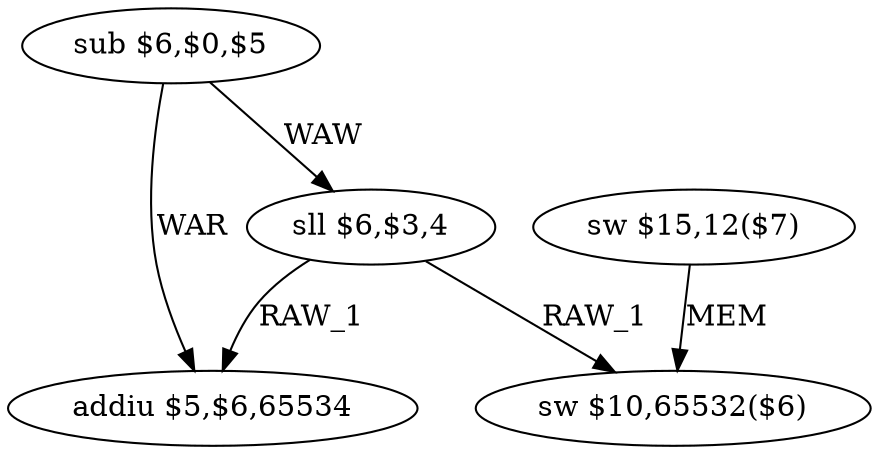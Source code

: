 digraph G1 {
node [shape = ellipse];
i0 [label = "sub $6,$0,$5"] ;
i0 ->  i1 [label= "WAW"];
i0 ->  i2 [label= "WAR"];
i1 [label = "sll $6,$3,4"] ;
i1 ->  i2 [label= "RAW_1"];
i1 ->  i4 [label= "RAW_1"];
i2 [label = "addiu $5,$6,65534"] ;
i4 [label = "sw $10,65532($6)"] ;
i3 [label = "sw $15,12($7)"] ;
i3 ->  i4 [label= "MEM"];
}
